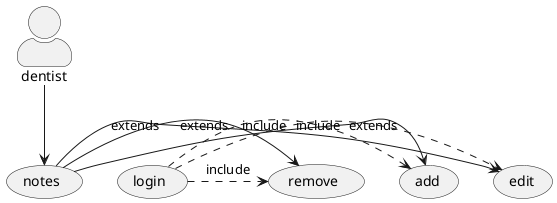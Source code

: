 @startuml edit notes
skinparam actorStyle awesome
:dentist: as user
user --> (notes) 
(notes) -> (edit) : extends
(notes) -> (add) : extends
(notes) -> (remove) : extends
(login) .> (edit): include
(login) .> (add): include
(login) .> (remove): include
@enduml
